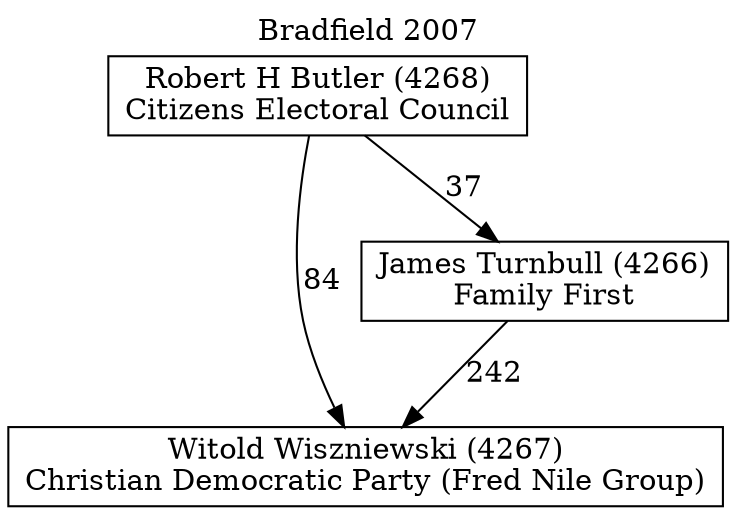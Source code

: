 // House preference flow
digraph "Witold Wiszniewski (4267)_Bradfield_2007" {
	graph [label="Bradfield 2007" labelloc=t mclimit=10]
	node [shape=box]
	"Witold Wiszniewski (4267)" [label="Witold Wiszniewski (4267)
Christian Democratic Party (Fred Nile Group)"]
	"James Turnbull (4266)" [label="James Turnbull (4266)
Family First"]
	"Robert H Butler (4268)" [label="Robert H Butler (4268)
Citizens Electoral Council"]
	"James Turnbull (4266)" -> "Witold Wiszniewski (4267)" [label=242]
	"Robert H Butler (4268)" -> "James Turnbull (4266)" [label=37]
	"Robert H Butler (4268)" -> "Witold Wiszniewski (4267)" [label=84]
}
